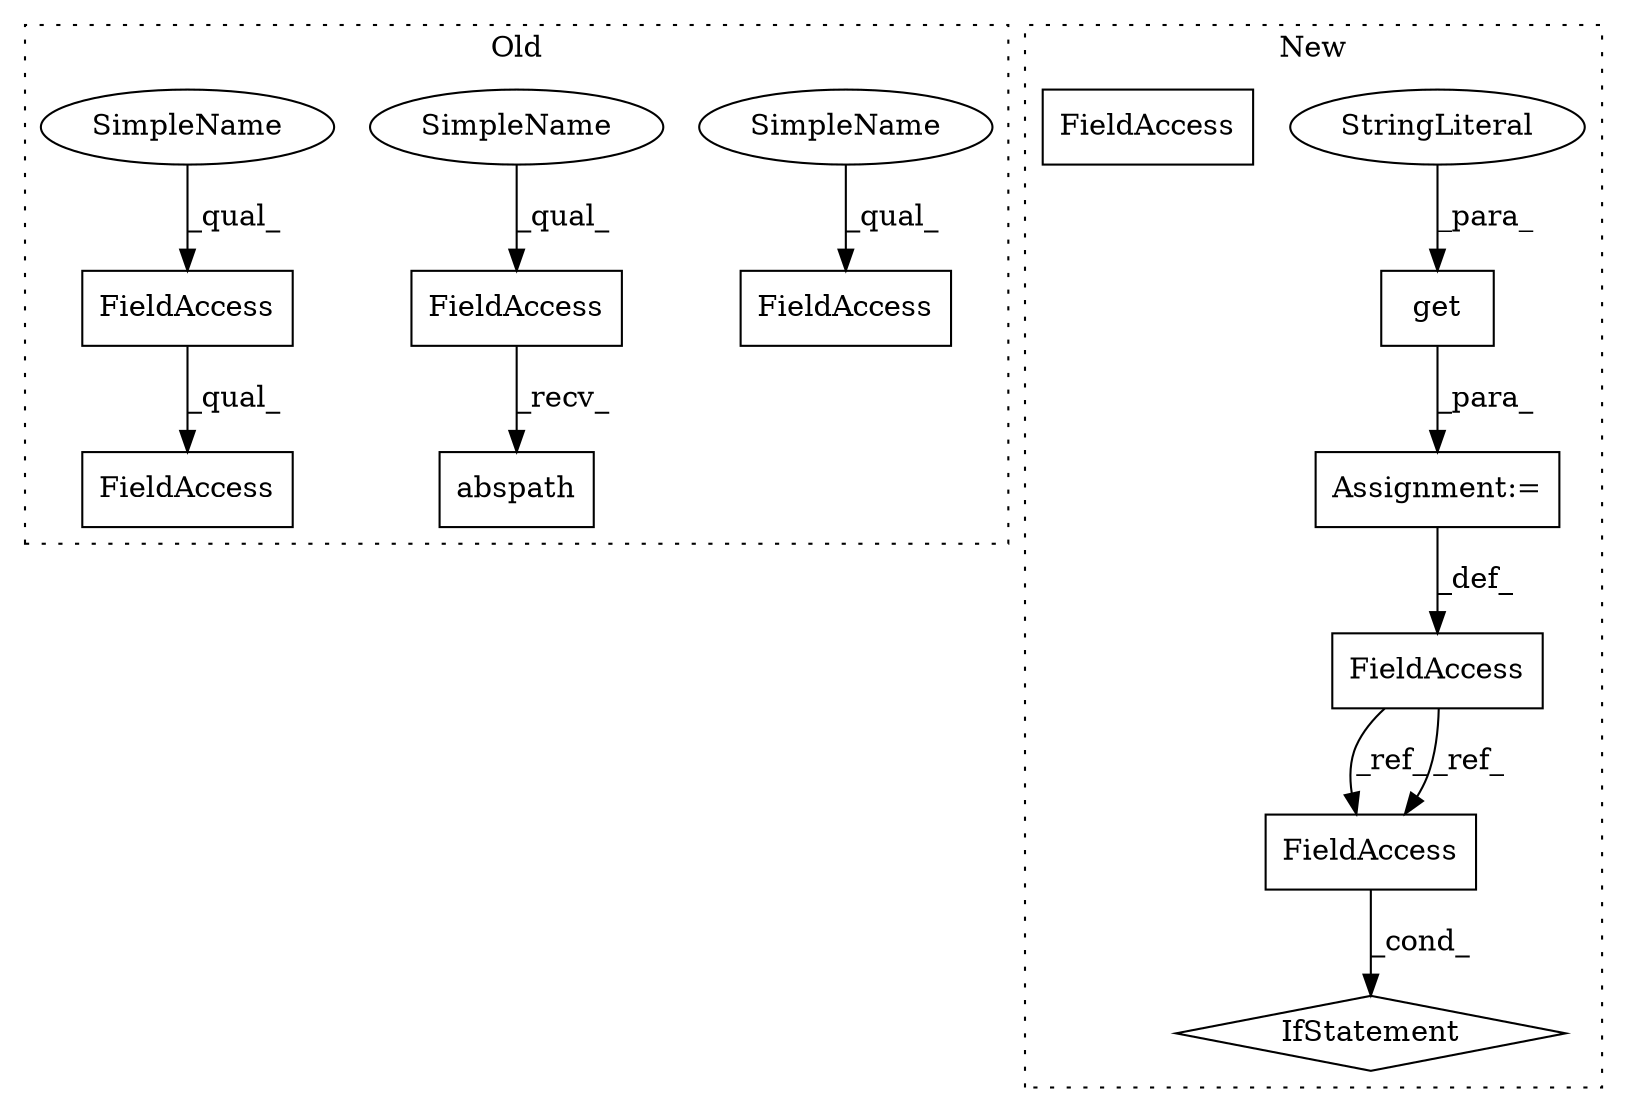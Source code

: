 digraph G {
subgraph cluster0 {
1 [label="abspath" a="32" s="16004,16061" l="8,1" shape="box"];
4 [label="FieldAccess" a="22" s="15996" l="7" shape="box"];
7 [label="FieldAccess" a="22" s="16012" l="7" shape="box"];
8 [label="FieldAccess" a="22" s="16025" l="7" shape="box"];
10 [label="FieldAccess" a="22" s="16025" l="14" shape="box"];
13 [label="SimpleName" a="42" s="16012" l="2" shape="ellipse"];
14 [label="SimpleName" a="42" s="15996" l="2" shape="ellipse"];
15 [label="SimpleName" a="42" s="16025" l="2" shape="ellipse"];
label = "Old";
style="dotted";
}
subgraph cluster1 {
2 [label="get" a="32" s="15765,15790" l="4,1" shape="box"];
3 [label="Assignment:=" a="7" s="15760" l="1" shape="box"];
5 [label="StringLiteral" a="45" s="15769" l="16" shape="ellipse"];
6 [label="FieldAccess" a="22" s="15738" l="22" shape="box"];
9 [label="FieldAccess" a="22" s="15801" l="22" shape="box"];
11 [label="IfStatement" a="25" s="15797,15823" l="4,2" shape="diamond"];
12 [label="FieldAccess" a="22" s="15801" l="22" shape="box"];
label = "New";
style="dotted";
}
2 -> 3 [label="_para_"];
3 -> 6 [label="_def_"];
4 -> 1 [label="_recv_"];
5 -> 2 [label="_para_"];
6 -> 12 [label="_ref_"];
6 -> 12 [label="_ref_"];
8 -> 10 [label="_qual_"];
12 -> 11 [label="_cond_"];
13 -> 7 [label="_qual_"];
14 -> 4 [label="_qual_"];
15 -> 8 [label="_qual_"];
}